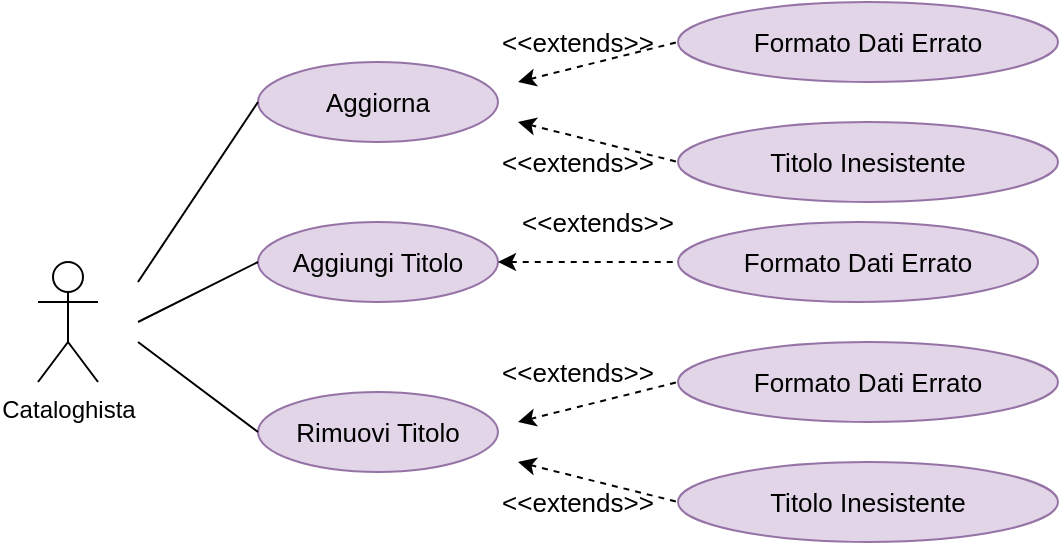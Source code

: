 <mxfile version="15.7.3" type="device"><diagram id="QUO6R3gK-zwHqKsvgLrp" name="Page-1"><mxGraphModel dx="780" dy="808" grid="1" gridSize="10" guides="1" tooltips="1" connect="1" arrows="1" fold="1" page="1" pageScale="1" pageWidth="827" pageHeight="1169" math="0" shadow="0"><root><mxCell id="0"/><mxCell id="1" parent="0"/><mxCell id="RX-2w2FUEraHW2GoJQwG-1" value="Cataloghista" style="shape=umlActor;verticalLabelPosition=bottom;verticalAlign=top;html=1;outlineConnect=0;" parent="1" vertex="1"><mxGeometry x="50" y="500" width="30" height="60" as="geometry"/></mxCell><mxCell id="RX-2w2FUEraHW2GoJQwG-4" value="&lt;font style=&quot;font-size: 13px&quot;&gt;Aggiungi Titolo&lt;/font&gt;" style="ellipse;whiteSpace=wrap;html=1;fillColor=#e1d5e7;strokeColor=#9673a6;fontColor=default;" parent="1" vertex="1"><mxGeometry x="160" y="480" width="120" height="40" as="geometry"/></mxCell><mxCell id="RX-2w2FUEraHW2GoJQwG-6" value="&lt;font style=&quot;font-size: 13px&quot;&gt;Rimuovi Titolo&lt;/font&gt;" style="ellipse;whiteSpace=wrap;html=1;fillColor=#e1d5e7;strokeColor=#9673a6;fontColor=default;" parent="1" vertex="1"><mxGeometry x="160" y="565" width="120" height="40" as="geometry"/></mxCell><mxCell id="RX-2w2FUEraHW2GoJQwG-8" value="&lt;span style=&quot;font-size: 13px&quot;&gt;Formato Dati Errato&lt;/span&gt;" style="ellipse;whiteSpace=wrap;html=1;fillColor=#e1d5e7;strokeColor=#9673a6;fontColor=default;" parent="1" vertex="1"><mxGeometry x="370" y="480" width="180" height="40" as="geometry"/></mxCell><mxCell id="RX-2w2FUEraHW2GoJQwG-9" value="&lt;span style=&quot;font-size: 13px&quot;&gt;Formato Dati Errato&lt;/span&gt;" style="ellipse;whiteSpace=wrap;html=1;fillColor=#e1d5e7;strokeColor=#9673a6;fontColor=default;" parent="1" vertex="1"><mxGeometry x="370" y="540" width="190" height="40" as="geometry"/></mxCell><mxCell id="RX-2w2FUEraHW2GoJQwG-14" value="" style="endArrow=none;dashed=1;html=1;rounded=0;fontSize=13;startArrow=classic;startFill=1;exitX=1;exitY=0.5;exitDx=0;exitDy=0;entryX=0;entryY=0.5;entryDx=0;entryDy=0;" parent="1" source="RX-2w2FUEraHW2GoJQwG-4" target="RX-2w2FUEraHW2GoJQwG-8" edge="1"><mxGeometry width="50" height="50" relative="1" as="geometry"><mxPoint x="430" y="550" as="sourcePoint"/><mxPoint x="480" y="500" as="targetPoint"/></mxGeometry></mxCell><mxCell id="RX-2w2FUEraHW2GoJQwG-16" value="" style="endArrow=none;dashed=1;html=1;rounded=0;fontSize=13;startArrow=classic;startFill=1;entryX=0;entryY=0.5;entryDx=0;entryDy=0;" parent="1" target="RX-2w2FUEraHW2GoJQwG-9" edge="1"><mxGeometry width="50" height="50" relative="1" as="geometry"><mxPoint x="290" y="580" as="sourcePoint"/><mxPoint x="400" y="530" as="targetPoint"/><Array as="points"/></mxGeometry></mxCell><mxCell id="RX-2w2FUEraHW2GoJQwG-17" value="&amp;lt;&amp;lt;extends&amp;gt;&amp;gt;" style="text;html=1;strokeColor=none;fillColor=none;align=center;verticalAlign=middle;whiteSpace=wrap;rounded=0;fontSize=13;fontColor=default;" parent="1" vertex="1"><mxGeometry x="310" y="470" width="40" height="20" as="geometry"/></mxCell><mxCell id="RX-2w2FUEraHW2GoJQwG-23" value="" style="endArrow=none;html=1;rounded=0;fontSize=13;entryX=0;entryY=0.5;entryDx=0;entryDy=0;strokeColor=default;labelBackgroundColor=default;fontColor=default;" parent="1" target="RX-2w2FUEraHW2GoJQwG-4" edge="1"><mxGeometry width="50" height="50" relative="1" as="geometry"><mxPoint x="100" y="530" as="sourcePoint"/><mxPoint x="170" y="440" as="targetPoint"/></mxGeometry></mxCell><mxCell id="RX-2w2FUEraHW2GoJQwG-25" value="" style="endArrow=none;html=1;rounded=0;fontSize=13;exitX=0;exitY=0.5;exitDx=0;exitDy=0;strokeColor=default;labelBackgroundColor=default;fontColor=default;" parent="1" source="RX-2w2FUEraHW2GoJQwG-6" edge="1"><mxGeometry width="50" height="50" relative="1" as="geometry"><mxPoint x="150" y="610" as="sourcePoint"/><mxPoint x="100" y="540" as="targetPoint"/></mxGeometry></mxCell><mxCell id="qGvET5M_aB-DbKLVvSBi-1" value="&lt;font style=&quot;font-size: 13px&quot;&gt;Titolo Inesistente&lt;/font&gt;" style="ellipse;whiteSpace=wrap;html=1;fillColor=#e1d5e7;strokeColor=#9673a6;fontColor=default;" parent="1" vertex="1"><mxGeometry x="370" y="600" width="190" height="40" as="geometry"/></mxCell><mxCell id="qGvET5M_aB-DbKLVvSBi-4" value="&amp;lt;&amp;lt;extends&amp;gt;&amp;gt;" style="text;html=1;strokeColor=none;fillColor=none;align=center;verticalAlign=middle;whiteSpace=wrap;rounded=0;fontSize=13;fontColor=default;" parent="1" vertex="1"><mxGeometry x="300" y="610" width="40" height="20" as="geometry"/></mxCell><mxCell id="qGvET5M_aB-DbKLVvSBi-5" value="" style="endArrow=none;dashed=1;html=1;rounded=0;fontSize=13;startArrow=classic;startFill=1;entryX=0;entryY=0.5;entryDx=0;entryDy=0;" parent="1" target="qGvET5M_aB-DbKLVvSBi-1" edge="1"><mxGeometry width="50" height="50" relative="1" as="geometry"><mxPoint x="290" y="600" as="sourcePoint"/><mxPoint x="375" y="650" as="targetPoint"/><Array as="points"/></mxGeometry></mxCell><mxCell id="QAxvhkT01Ix7fzt_gZ8W-1" value="&lt;font style=&quot;font-size: 13px&quot;&gt;Aggiorna&lt;/font&gt;" style="ellipse;whiteSpace=wrap;html=1;fillColor=#e1d5e7;strokeColor=#9673a6;fontColor=default;" parent="1" vertex="1"><mxGeometry x="160" y="400" width="120" height="40" as="geometry"/></mxCell><mxCell id="QAxvhkT01Ix7fzt_gZ8W-2" value="" style="endArrow=none;html=1;rounded=0;fontSize=13;entryX=0;entryY=0.5;entryDx=0;entryDy=0;strokeColor=default;labelBackgroundColor=default;fontColor=default;" parent="1" target="QAxvhkT01Ix7fzt_gZ8W-1" edge="1"><mxGeometry width="50" height="50" relative="1" as="geometry"><mxPoint x="100" y="510" as="sourcePoint"/><mxPoint x="170" y="510" as="targetPoint"/></mxGeometry></mxCell><mxCell id="QAxvhkT01Ix7fzt_gZ8W-3" value="&lt;span style=&quot;font-size: 13px&quot;&gt;Formato Dati Errato&lt;/span&gt;" style="ellipse;whiteSpace=wrap;html=1;fillColor=#e1d5e7;strokeColor=#9673a6;fontColor=default;" parent="1" vertex="1"><mxGeometry x="370" y="370" width="190" height="40" as="geometry"/></mxCell><mxCell id="QAxvhkT01Ix7fzt_gZ8W-4" value="&lt;font style=&quot;font-size: 13px&quot;&gt;Titolo Inesistente&lt;/font&gt;" style="ellipse;whiteSpace=wrap;html=1;fillColor=#e1d5e7;strokeColor=#9673a6;fontColor=default;" parent="1" vertex="1"><mxGeometry x="370" y="430" width="190" height="40" as="geometry"/></mxCell><mxCell id="QAxvhkT01Ix7fzt_gZ8W-5" value="&amp;lt;&amp;lt;extends&amp;gt;&amp;gt;" style="text;html=1;strokeColor=none;fillColor=none;align=center;verticalAlign=middle;whiteSpace=wrap;rounded=0;fontSize=13;fontColor=default;" parent="1" vertex="1"><mxGeometry x="300" y="440" width="40" height="20" as="geometry"/></mxCell><mxCell id="QAxvhkT01Ix7fzt_gZ8W-6" value="" style="endArrow=none;dashed=1;html=1;rounded=0;fontSize=13;startArrow=classic;startFill=1;entryX=0;entryY=0.5;entryDx=0;entryDy=0;" parent="1" target="QAxvhkT01Ix7fzt_gZ8W-4" edge="1"><mxGeometry width="50" height="50" relative="1" as="geometry"><mxPoint x="290" y="430" as="sourcePoint"/><mxPoint x="375" y="480" as="targetPoint"/><Array as="points"/></mxGeometry></mxCell><mxCell id="QAxvhkT01Ix7fzt_gZ8W-7" value="&amp;lt;&amp;lt;extends&amp;gt;&amp;gt;" style="text;html=1;strokeColor=none;fillColor=none;align=center;verticalAlign=middle;whiteSpace=wrap;rounded=0;fontSize=13;fontColor=default;" parent="1" vertex="1"><mxGeometry x="300" y="380" width="40" height="20" as="geometry"/></mxCell><mxCell id="QAxvhkT01Ix7fzt_gZ8W-8" value="" style="endArrow=none;dashed=1;html=1;rounded=0;fontSize=13;startArrow=classic;startFill=1;entryX=0;entryY=0.5;entryDx=0;entryDy=0;" parent="1" target="QAxvhkT01Ix7fzt_gZ8W-3" edge="1"><mxGeometry width="50" height="50" relative="1" as="geometry"><mxPoint x="290" y="410" as="sourcePoint"/><mxPoint x="400" y="360" as="targetPoint"/><Array as="points"/></mxGeometry></mxCell><mxCell id="mkOXoA4lqjkNDKL4A7Qc-2" value="&amp;lt;&amp;lt;extends&amp;gt;&amp;gt;" style="text;html=1;strokeColor=none;fillColor=none;align=center;verticalAlign=middle;whiteSpace=wrap;rounded=0;fontSize=13;fontColor=default;" vertex="1" parent="1"><mxGeometry x="300" y="545" width="40" height="20" as="geometry"/></mxCell></root></mxGraphModel></diagram></mxfile>